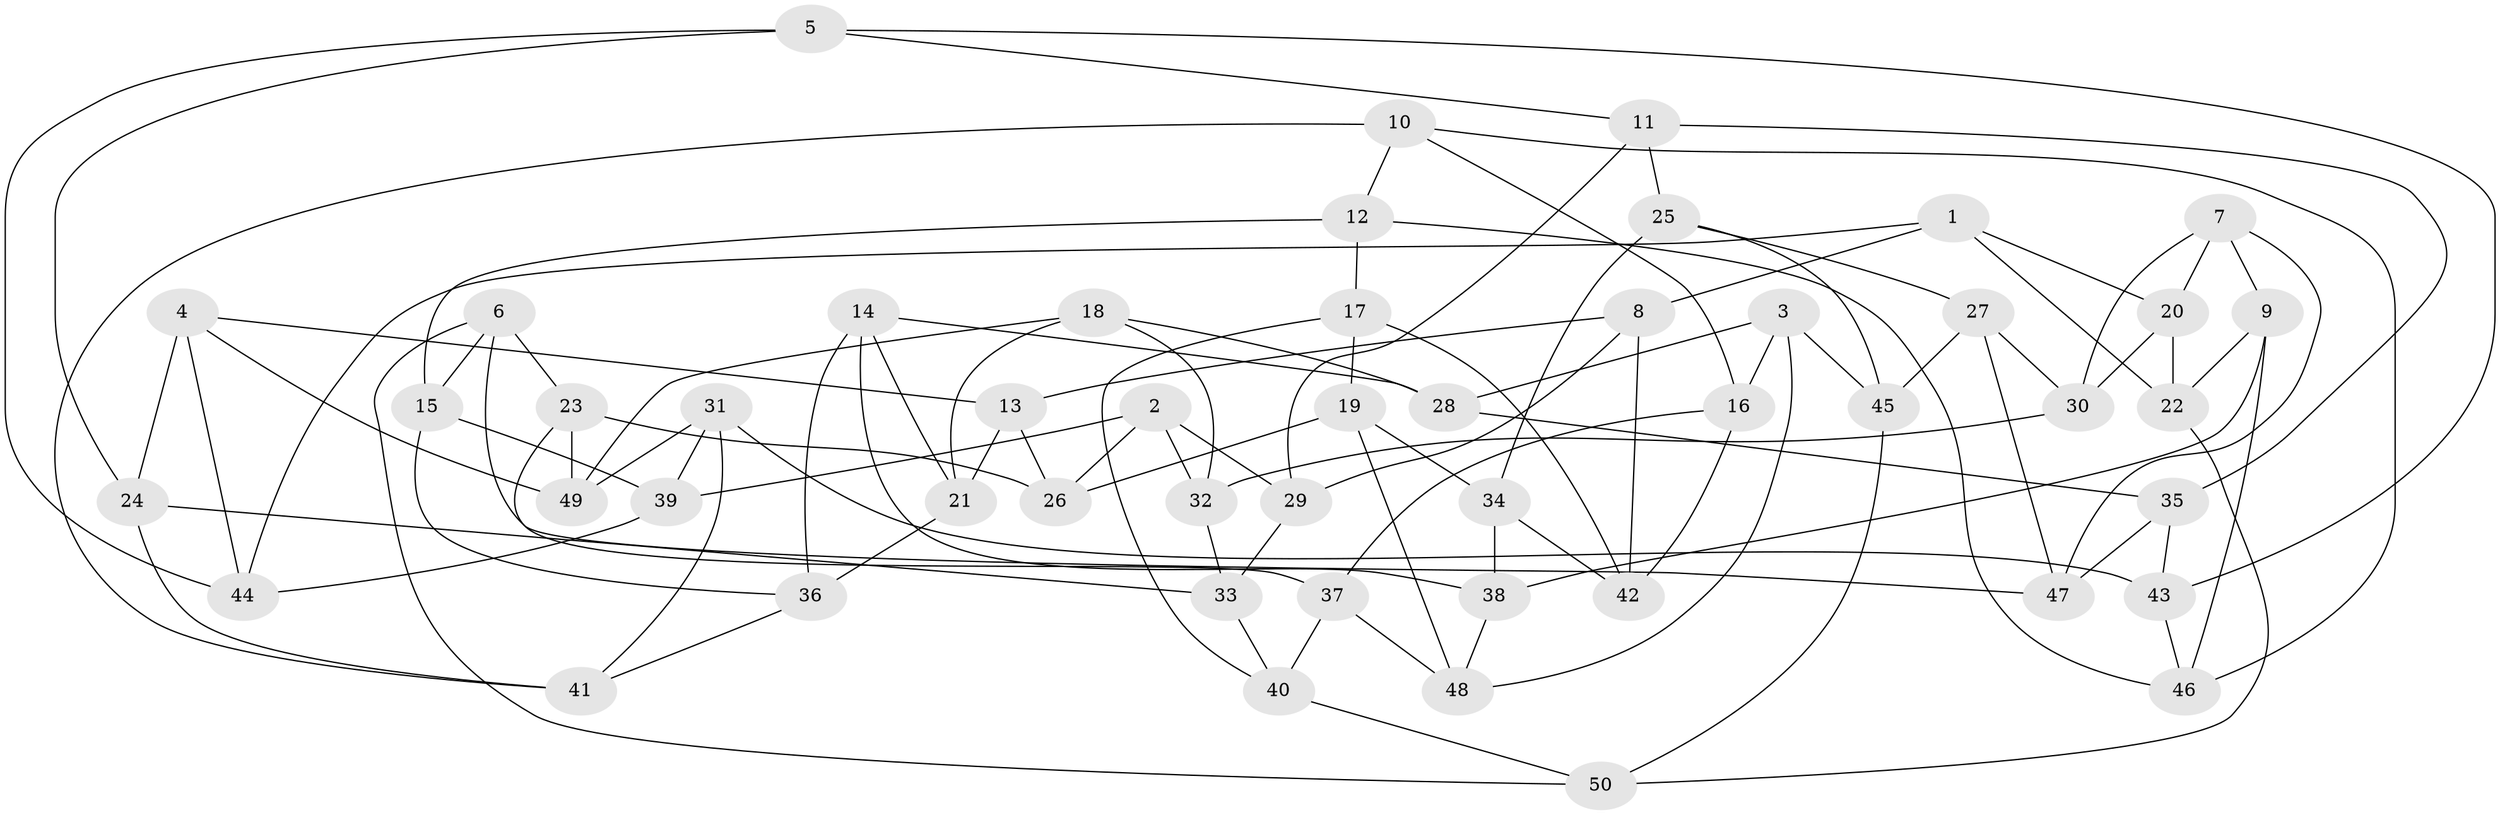 // coarse degree distribution, {3: 0.034482758620689655, 6: 0.41379310344827586, 4: 0.2413793103448276, 5: 0.3103448275862069}
// Generated by graph-tools (version 1.1) at 2025/42/03/06/25 10:42:17]
// undirected, 50 vertices, 100 edges
graph export_dot {
graph [start="1"]
  node [color=gray90,style=filled];
  1;
  2;
  3;
  4;
  5;
  6;
  7;
  8;
  9;
  10;
  11;
  12;
  13;
  14;
  15;
  16;
  17;
  18;
  19;
  20;
  21;
  22;
  23;
  24;
  25;
  26;
  27;
  28;
  29;
  30;
  31;
  32;
  33;
  34;
  35;
  36;
  37;
  38;
  39;
  40;
  41;
  42;
  43;
  44;
  45;
  46;
  47;
  48;
  49;
  50;
  1 -- 44;
  1 -- 20;
  1 -- 8;
  1 -- 22;
  2 -- 32;
  2 -- 39;
  2 -- 29;
  2 -- 26;
  3 -- 48;
  3 -- 28;
  3 -- 45;
  3 -- 16;
  4 -- 24;
  4 -- 49;
  4 -- 44;
  4 -- 13;
  5 -- 11;
  5 -- 24;
  5 -- 44;
  5 -- 43;
  6 -- 15;
  6 -- 50;
  6 -- 47;
  6 -- 23;
  7 -- 47;
  7 -- 20;
  7 -- 9;
  7 -- 30;
  8 -- 13;
  8 -- 42;
  8 -- 29;
  9 -- 22;
  9 -- 38;
  9 -- 46;
  10 -- 12;
  10 -- 46;
  10 -- 41;
  10 -- 16;
  11 -- 35;
  11 -- 25;
  11 -- 29;
  12 -- 17;
  12 -- 46;
  12 -- 15;
  13 -- 21;
  13 -- 26;
  14 -- 36;
  14 -- 38;
  14 -- 21;
  14 -- 28;
  15 -- 39;
  15 -- 36;
  16 -- 42;
  16 -- 37;
  17 -- 40;
  17 -- 42;
  17 -- 19;
  18 -- 49;
  18 -- 32;
  18 -- 28;
  18 -- 21;
  19 -- 34;
  19 -- 26;
  19 -- 48;
  20 -- 22;
  20 -- 30;
  21 -- 36;
  22 -- 50;
  23 -- 49;
  23 -- 37;
  23 -- 26;
  24 -- 33;
  24 -- 41;
  25 -- 27;
  25 -- 45;
  25 -- 34;
  27 -- 47;
  27 -- 30;
  27 -- 45;
  28 -- 35;
  29 -- 33;
  30 -- 32;
  31 -- 39;
  31 -- 43;
  31 -- 41;
  31 -- 49;
  32 -- 33;
  33 -- 40;
  34 -- 42;
  34 -- 38;
  35 -- 47;
  35 -- 43;
  36 -- 41;
  37 -- 48;
  37 -- 40;
  38 -- 48;
  39 -- 44;
  40 -- 50;
  43 -- 46;
  45 -- 50;
}
